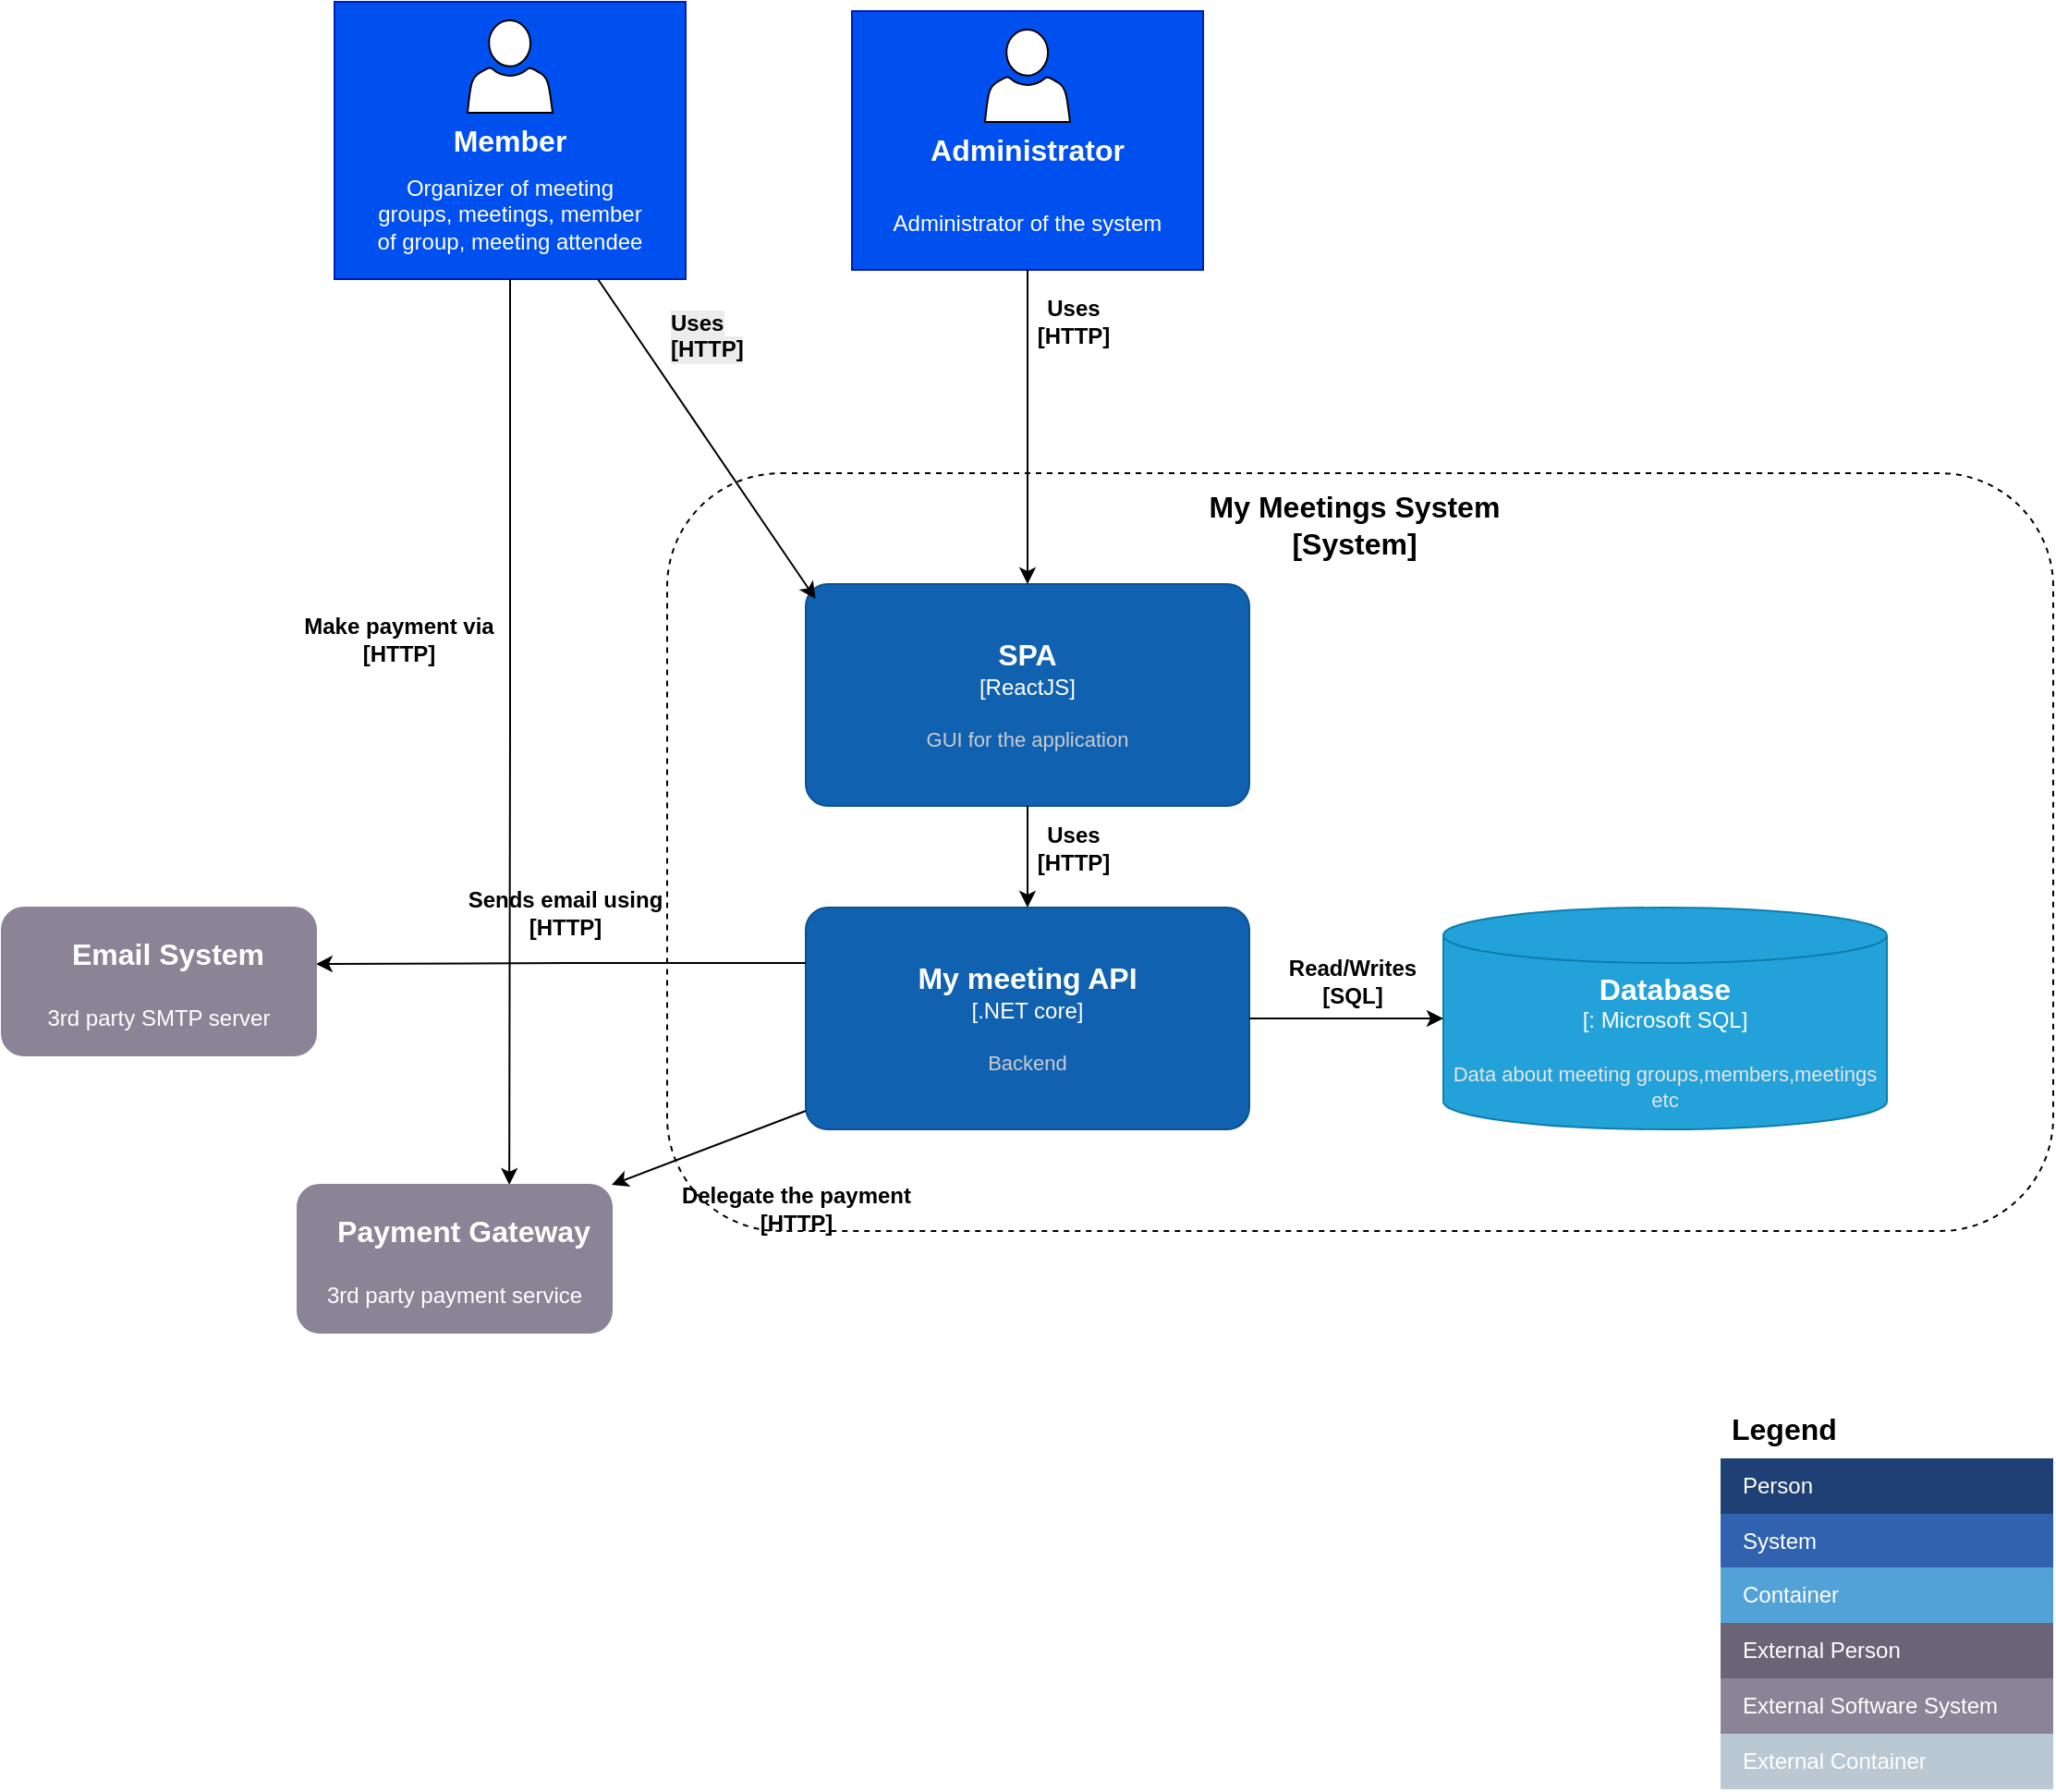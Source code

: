 <mxfile version="28.2.3">
  <diagram name="Trang-1" id="1j9SmmENvWLVRRzYS0KP">
    <mxGraphModel grid="0" page="0" gridSize="10" guides="1" tooltips="1" connect="1" arrows="1" fold="1" pageScale="1" pageWidth="827" pageHeight="1169" math="0" shadow="0">
      <root>
        <mxCell id="0" />
        <mxCell id="1" parent="0" />
        <mxCell id="DOao2Qu0_JT70ofy1Xi4-1" value="" style="rounded=1;whiteSpace=wrap;html=1;dashed=1;" vertex="1" parent="1">
          <mxGeometry x="1068" y="391" width="750" height="410" as="geometry" />
        </mxCell>
        <mxCell id="DOao2Qu0_JT70ofy1Xi4-2" value="" style="rounded=0;whiteSpace=wrap;html=1;fillColor=#0050ef;fontColor=#ffffff;strokeColor=#001DBC;" vertex="1" parent="1">
          <mxGeometry x="888" y="136" width="190" height="150" as="geometry" />
        </mxCell>
        <mxCell id="DOao2Qu0_JT70ofy1Xi4-3" value="" style="sketch=0;pointerEvents=1;shadow=0;dashed=0;html=1;labelPosition=center;verticalLabelPosition=bottom;verticalAlign=top;outlineConnect=0;align=center;shape=mxgraph.office.users.user;" vertex="1" parent="1">
          <mxGeometry x="960" y="146" width="46" height="50" as="geometry" />
        </mxCell>
        <mxCell id="DOao2Qu0_JT70ofy1Xi4-4" value="Member" style="text;html=1;align=center;verticalAlign=middle;whiteSpace=wrap;rounded=0;fontColor=light-dark(#ffffff, #ededed);fontSize=16;fontFamily=Helvetica;fontStyle=1" vertex="1" parent="1">
          <mxGeometry x="953" y="196" width="60" height="30" as="geometry" />
        </mxCell>
        <mxCell id="DOao2Qu0_JT70ofy1Xi4-5" value="Organizer of meeting groups, meetings, member of group, meeting attendee" style="text;html=1;align=center;verticalAlign=middle;whiteSpace=wrap;rounded=0;fontColor=light-dark(#ffffff, #ededed);" vertex="1" parent="1">
          <mxGeometry x="908" y="236" width="150" height="30" as="geometry" />
        </mxCell>
        <mxCell id="DOao2Qu0_JT70ofy1Xi4-6" value="" style="rounded=0;whiteSpace=wrap;html=1;fillColor=#0050ef;fontColor=#ffffff;strokeColor=#001DBC;" vertex="1" parent="1">
          <mxGeometry x="1168" y="141" width="190" height="140" as="geometry" />
        </mxCell>
        <mxCell id="DOao2Qu0_JT70ofy1Xi4-7" value="" style="sketch=0;pointerEvents=1;shadow=0;dashed=0;html=1;labelPosition=center;verticalLabelPosition=bottom;verticalAlign=top;outlineConnect=0;align=center;shape=mxgraph.office.users.user;" vertex="1" parent="1">
          <mxGeometry x="1240" y="151" width="46" height="50" as="geometry" />
        </mxCell>
        <mxCell id="DOao2Qu0_JT70ofy1Xi4-8" value="Administrator" style="text;html=1;align=center;verticalAlign=middle;whiteSpace=wrap;rounded=0;fontColor=light-dark(#ffffff, #ededed);fontSize=16;fontFamily=Helvetica;fontStyle=1" vertex="1" parent="1">
          <mxGeometry x="1233" y="201" width="60" height="30" as="geometry" />
        </mxCell>
        <mxCell id="DOao2Qu0_JT70ofy1Xi4-9" value="Administrator of the system" style="text;html=1;align=center;verticalAlign=middle;whiteSpace=wrap;rounded=0;fontColor=light-dark(#ffffff, #ededed);" vertex="1" parent="1">
          <mxGeometry x="1188" y="241" width="150" height="30" as="geometry" />
        </mxCell>
        <mxCell id="DOao2Qu0_JT70ofy1Xi4-10" value="Legend" style="shape=table;startSize=30;container=1;collapsible=0;childLayout=tableLayout;fontSize=16;align=left;verticalAlign=top;fillColor=none;strokeColor=none;fontColor=light-dark(#000000,#ABABAB);fontStyle=1;spacingLeft=6;spacing=0;resizable=0;" vertex="1" parent="1">
          <mxGeometry x="1638" y="894" width="180" height="209" as="geometry" />
        </mxCell>
        <mxCell id="DOao2Qu0_JT70ofy1Xi4-11" value="" style="shape=tableRow;horizontal=0;startSize=0;swimlaneHead=0;swimlaneBody=0;strokeColor=inherit;top=0;left=0;bottom=0;right=0;collapsible=0;dropTarget=0;fillColor=none;points=[[0,0.5],[1,0.5]];portConstraint=eastwest;fontSize=12;" vertex="1" parent="DOao2Qu0_JT70ofy1Xi4-10">
          <mxGeometry y="30" width="180" height="30" as="geometry" />
        </mxCell>
        <mxCell id="DOao2Qu0_JT70ofy1Xi4-12" value="Person" style="shape=partialRectangle;html=1;whiteSpace=wrap;connectable=0;strokeColor=inherit;overflow=hidden;fillColor=#1E4074;top=0;left=0;bottom=0;right=0;pointerEvents=1;fontSize=12;align=left;fontColor=#FFFFFF;gradientColor=none;spacingLeft=10;spacingRight=4;" vertex="1" parent="DOao2Qu0_JT70ofy1Xi4-11">
          <mxGeometry width="180" height="30" as="geometry">
            <mxRectangle width="180" height="30" as="alternateBounds" />
          </mxGeometry>
        </mxCell>
        <mxCell id="DOao2Qu0_JT70ofy1Xi4-13" value="" style="shape=tableRow;horizontal=0;startSize=0;swimlaneHead=0;swimlaneBody=0;strokeColor=inherit;top=0;left=0;bottom=0;right=0;collapsible=0;dropTarget=0;fillColor=none;points=[[0,0.5],[1,0.5]];portConstraint=eastwest;fontSize=12;" vertex="1" parent="DOao2Qu0_JT70ofy1Xi4-10">
          <mxGeometry y="60" width="180" height="29" as="geometry" />
        </mxCell>
        <mxCell id="DOao2Qu0_JT70ofy1Xi4-14" value="System" style="shape=partialRectangle;html=1;whiteSpace=wrap;connectable=0;strokeColor=inherit;overflow=hidden;fillColor=#3162AF;top=0;left=0;bottom=0;right=0;pointerEvents=1;fontSize=12;align=left;fontColor=#FFFFFF;gradientColor=none;spacingLeft=10;spacingRight=4;" vertex="1" parent="DOao2Qu0_JT70ofy1Xi4-13">
          <mxGeometry width="180" height="29" as="geometry">
            <mxRectangle width="180" height="29" as="alternateBounds" />
          </mxGeometry>
        </mxCell>
        <mxCell id="DOao2Qu0_JT70ofy1Xi4-15" value="" style="shape=tableRow;horizontal=0;startSize=0;swimlaneHead=0;swimlaneBody=0;strokeColor=inherit;top=0;left=0;bottom=0;right=0;collapsible=0;dropTarget=0;fillColor=none;points=[[0,0.5],[1,0.5]];portConstraint=eastwest;fontSize=12;" vertex="1" parent="DOao2Qu0_JT70ofy1Xi4-10">
          <mxGeometry y="89" width="180" height="30" as="geometry" />
        </mxCell>
        <mxCell id="DOao2Qu0_JT70ofy1Xi4-16" value="Container" style="shape=partialRectangle;html=1;whiteSpace=wrap;connectable=0;strokeColor=inherit;overflow=hidden;fillColor=#52a2d8;top=0;left=0;bottom=0;right=0;pointerEvents=1;fontSize=12;align=left;fontColor=#FFFFFF;gradientColor=none;spacingLeft=10;spacingRight=4;" vertex="1" parent="DOao2Qu0_JT70ofy1Xi4-15">
          <mxGeometry width="180" height="30" as="geometry">
            <mxRectangle width="180" height="30" as="alternateBounds" />
          </mxGeometry>
        </mxCell>
        <mxCell id="DOao2Qu0_JT70ofy1Xi4-17" value="" style="shape=tableRow;horizontal=0;startSize=0;swimlaneHead=0;swimlaneBody=0;strokeColor=inherit;top=0;left=0;bottom=0;right=0;collapsible=0;dropTarget=0;fillColor=none;points=[[0,0.5],[1,0.5]];portConstraint=eastwest;fontSize=12;" vertex="1" parent="DOao2Qu0_JT70ofy1Xi4-10">
          <mxGeometry y="119" width="180" height="30" as="geometry" />
        </mxCell>
        <mxCell id="DOao2Qu0_JT70ofy1Xi4-18" value="External Person" style="shape=partialRectangle;html=1;whiteSpace=wrap;connectable=0;strokeColor=inherit;overflow=hidden;fillColor=#6b6477;top=0;left=0;bottom=0;right=0;pointerEvents=1;fontSize=12;align=left;fontColor=#FFFFFF;gradientColor=none;spacingLeft=10;spacingRight=4;" vertex="1" parent="DOao2Qu0_JT70ofy1Xi4-17">
          <mxGeometry width="180" height="30" as="geometry">
            <mxRectangle width="180" height="30" as="alternateBounds" />
          </mxGeometry>
        </mxCell>
        <mxCell id="DOao2Qu0_JT70ofy1Xi4-19" value="" style="shape=tableRow;horizontal=0;startSize=0;swimlaneHead=0;swimlaneBody=0;strokeColor=inherit;top=0;left=0;bottom=0;right=0;collapsible=0;dropTarget=0;fillColor=none;points=[[0,0.5],[1,0.5]];portConstraint=eastwest;fontSize=12;" vertex="1" parent="DOao2Qu0_JT70ofy1Xi4-10">
          <mxGeometry y="149" width="180" height="30" as="geometry" />
        </mxCell>
        <mxCell id="DOao2Qu0_JT70ofy1Xi4-20" value="External Software System" style="shape=partialRectangle;html=1;whiteSpace=wrap;connectable=0;strokeColor=inherit;overflow=hidden;fillColor=#8b8496;top=0;left=0;bottom=0;right=0;pointerEvents=1;fontSize=12;align=left;fontColor=#FFFFFF;gradientColor=none;spacingLeft=10;spacingRight=4;" vertex="1" parent="DOao2Qu0_JT70ofy1Xi4-19">
          <mxGeometry width="180" height="30" as="geometry">
            <mxRectangle width="180" height="30" as="alternateBounds" />
          </mxGeometry>
        </mxCell>
        <mxCell id="DOao2Qu0_JT70ofy1Xi4-21" value="" style="shape=tableRow;horizontal=0;startSize=0;swimlaneHead=0;swimlaneBody=0;strokeColor=inherit;top=0;left=0;bottom=0;right=0;collapsible=0;dropTarget=0;fillColor=none;points=[[0,0.5],[1,0.5]];portConstraint=eastwest;fontSize=12;" vertex="1" parent="DOao2Qu0_JT70ofy1Xi4-10">
          <mxGeometry y="179" width="180" height="30" as="geometry" />
        </mxCell>
        <mxCell id="DOao2Qu0_JT70ofy1Xi4-22" value="&lt;font style=&quot;color: light-dark(rgb(255, 255, 255), rgb(237, 237, 237));&quot;&gt;External Container&lt;/font&gt;" style="shape=partialRectangle;html=1;whiteSpace=wrap;connectable=0;strokeColor=#23445d;overflow=hidden;fillColor=#bac8d3;top=0;left=0;bottom=0;right=0;pointerEvents=1;fontSize=12;align=left;spacingLeft=10;spacingRight=4;" vertex="1" parent="DOao2Qu0_JT70ofy1Xi4-21">
          <mxGeometry width="180" height="30" as="geometry">
            <mxRectangle width="180" height="30" as="alternateBounds" />
          </mxGeometry>
        </mxCell>
        <object placeholders="1" c4Name="SPA" c4Type="ReactJS" c4Description="GUI for the application" label="&lt;font style=&quot;font-size: 16px&quot;&gt;&lt;b&gt;%c4Name%&lt;/b&gt;&lt;/font&gt;&lt;div&gt;[%c4Type%]&lt;/div&gt;&lt;br&gt;&lt;div&gt;&lt;font style=&quot;font-size: 11px&quot;&gt;&lt;font color=&quot;#cccccc&quot;&gt;%c4Description%&lt;/font&gt;&lt;/div&gt;" id="DOao2Qu0_JT70ofy1Xi4-23">
          <mxCell style="rounded=1;whiteSpace=wrap;html=1;labelBackgroundColor=none;fillColor=#1061B0;fontColor=#ffffff;align=center;arcSize=10;strokeColor=#0D5091;metaEdit=1;resizable=0;points=[[0.25,0,0],[0.5,0,0],[0.75,0,0],[1,0.25,0],[1,0.5,0],[1,0.75,0],[0.75,1,0],[0.5,1,0],[0.25,1,0],[0,0.75,0],[0,0.5,0],[0,0.25,0]];" vertex="1" parent="1">
            <mxGeometry x="1143" y="451" width="240" height="120" as="geometry" />
          </mxCell>
        </object>
        <object placeholders="1" c4Name="My meeting API" c4Type=".NET core" c4Description="Backend" label="&lt;font style=&quot;font-size: 16px&quot;&gt;&lt;b&gt;%c4Name%&lt;/b&gt;&lt;/font&gt;&lt;div&gt;[%c4Type%]&lt;/div&gt;&lt;br&gt;&lt;div&gt;&lt;font style=&quot;font-size: 11px&quot;&gt;&lt;font color=&quot;#cccccc&quot;&gt;%c4Description%&lt;/font&gt;&lt;/div&gt;" id="DOao2Qu0_JT70ofy1Xi4-24">
          <mxCell style="rounded=1;whiteSpace=wrap;html=1;labelBackgroundColor=none;fillColor=#1061B0;fontColor=#ffffff;align=center;arcSize=10;strokeColor=#0D5091;metaEdit=1;resizable=0;points=[[0.25,0,0],[0.5,0,0],[0.75,0,0],[1,0.25,0],[1,0.5,0],[1,0.75,0],[0.75,1,0],[0.5,1,0],[0.25,1,0],[0,0.75,0],[0,0.5,0],[0,0.25,0]];" vertex="1" parent="1">
            <mxGeometry x="1143" y="626" width="240" height="120" as="geometry" />
          </mxCell>
        </object>
        <object placeholders="1" c4Name="Database" c4Type="" c4Technology="Microsoft SQL" c4Description="Data about meeting groups,members,meetings etc" label="&lt;font style=&quot;font-size: 16px&quot;&gt;&lt;b&gt;%c4Name%&lt;/b&gt;&lt;/font&gt;&lt;div&gt;[%c4Type%:&amp;nbsp;%c4Technology%]&lt;/div&gt;&lt;br&gt;&lt;div&gt;&lt;font style=&quot;font-size: 11px&quot;&gt;&lt;font color=&quot;#E6E6E6&quot;&gt;%c4Description%&lt;/font&gt;&lt;/div&gt;" id="DOao2Qu0_JT70ofy1Xi4-25">
          <mxCell style="shape=cylinder3;size=15;whiteSpace=wrap;html=1;boundedLbl=1;rounded=0;labelBackgroundColor=none;fillColor=#23A2D9;fontSize=12;fontColor=#ffffff;align=center;strokeColor=#0E7DAD;metaEdit=1;points=[[0.5,0,0],[1,0.25,0],[1,0.5,0],[1,0.75,0],[0.5,1,0],[0,0.75,0],[0,0.5,0],[0,0.25,0]];resizable=0;" vertex="1" parent="1">
            <mxGeometry x="1488" y="626" width="240" height="120" as="geometry" />
          </mxCell>
        </object>
        <mxCell id="DOao2Qu0_JT70ofy1Xi4-26" value="My Meetings System&lt;div&gt;[System]&lt;/div&gt;" style="text;html=1;align=center;verticalAlign=middle;whiteSpace=wrap;rounded=0;fontColor=light-dark(#000000,#EDEDED);fontSize=16;fontFamily=Helvetica;fontStyle=1" vertex="1" parent="1">
          <mxGeometry x="1340.5" y="391" width="197.5" height="55" as="geometry" />
        </mxCell>
        <mxCell id="DOao2Qu0_JT70ofy1Xi4-27" style="edgeStyle=orthogonalEdgeStyle;rounded=0;orthogonalLoop=1;jettySize=auto;html=1;exitX=0.5;exitY=1;exitDx=0;exitDy=0;entryX=0.674;entryY=0;entryDx=0;entryDy=0;entryPerimeter=0;" edge="1" parent="1" source="DOao2Qu0_JT70ofy1Xi4-2" target="DOao2Qu0_JT70ofy1Xi4-46">
          <mxGeometry relative="1" as="geometry" />
        </mxCell>
        <mxCell id="DOao2Qu0_JT70ofy1Xi4-28" style="edgeStyle=orthogonalEdgeStyle;rounded=0;orthogonalLoop=1;jettySize=auto;html=1;exitX=0;exitY=0.25;exitDx=0;exitDy=0;exitPerimeter=0;entryX=0.944;entryY=0.684;entryDx=0;entryDy=0;entryPerimeter=0;" edge="1" parent="1" source="DOao2Qu0_JT70ofy1Xi4-24" target="DOao2Qu0_JT70ofy1Xi4-43">
          <mxGeometry relative="1" as="geometry" />
        </mxCell>
        <mxCell id="DOao2Qu0_JT70ofy1Xi4-29" value="" style="endArrow=classic;html=1;rounded=0;entryX=0.022;entryY=0.067;entryDx=0;entryDy=0;entryPerimeter=0;exitX=0.75;exitY=1;exitDx=0;exitDy=0;" edge="1" parent="1" source="DOao2Qu0_JT70ofy1Xi4-2" target="DOao2Qu0_JT70ofy1Xi4-23">
          <mxGeometry width="50" height="50" relative="1" as="geometry">
            <mxPoint x="1048" y="386" as="sourcePoint" />
            <mxPoint x="1098" y="336" as="targetPoint" />
          </mxGeometry>
        </mxCell>
        <mxCell id="DOao2Qu0_JT70ofy1Xi4-30" style="edgeStyle=orthogonalEdgeStyle;rounded=0;orthogonalLoop=1;jettySize=auto;html=1;exitX=0.5;exitY=1;exitDx=0;exitDy=0;entryX=0.5;entryY=0;entryDx=0;entryDy=0;entryPerimeter=0;" edge="1" parent="1" source="DOao2Qu0_JT70ofy1Xi4-6" target="DOao2Qu0_JT70ofy1Xi4-23">
          <mxGeometry relative="1" as="geometry" />
        </mxCell>
        <mxCell id="DOao2Qu0_JT70ofy1Xi4-31" style="edgeStyle=orthogonalEdgeStyle;rounded=0;orthogonalLoop=1;jettySize=auto;html=1;exitX=0.5;exitY=1;exitDx=0;exitDy=0;exitPerimeter=0;entryX=0.5;entryY=0;entryDx=0;entryDy=0;entryPerimeter=0;" edge="1" parent="1" source="DOao2Qu0_JT70ofy1Xi4-23" target="DOao2Qu0_JT70ofy1Xi4-24">
          <mxGeometry relative="1" as="geometry" />
        </mxCell>
        <mxCell id="DOao2Qu0_JT70ofy1Xi4-32" style="edgeStyle=orthogonalEdgeStyle;rounded=0;orthogonalLoop=1;jettySize=auto;html=1;exitX=1;exitY=0.5;exitDx=0;exitDy=0;exitPerimeter=0;entryX=0;entryY=0.5;entryDx=0;entryDy=0;entryPerimeter=0;" edge="1" parent="1" source="DOao2Qu0_JT70ofy1Xi4-24" target="DOao2Qu0_JT70ofy1Xi4-25">
          <mxGeometry relative="1" as="geometry" />
        </mxCell>
        <mxCell id="DOao2Qu0_JT70ofy1Xi4-33" value="" style="endArrow=classic;html=1;rounded=0;entryX=1;entryY=0;entryDx=0;entryDy=0;exitX=0.75;exitY=1;exitDx=0;exitDy=0;" edge="1" parent="1" target="DOao2Qu0_JT70ofy1Xi4-46">
          <mxGeometry width="50" height="50" relative="1" as="geometry">
            <mxPoint x="1143" y="736" as="sourcePoint" />
            <mxPoint x="1261" y="909" as="targetPoint" />
          </mxGeometry>
        </mxCell>
        <mxCell id="DOao2Qu0_JT70ofy1Xi4-34" value="Uses&lt;br&gt;&lt;div&gt;[HTTP]&lt;/div&gt;" style="text;html=1;align=center;verticalAlign=middle;whiteSpace=wrap;rounded=0;fontColor=light-dark(#000000,#EDEDED);fontSize=12;fontFamily=Helvetica;fontStyle=1" vertex="1" parent="1">
          <mxGeometry x="1193" y="286" width="190" height="45" as="geometry" />
        </mxCell>
        <mxCell id="DOao2Qu0_JT70ofy1Xi4-35" value="&lt;span style=&quot;color: rgb(0, 0, 0); font-family: Helvetica; font-size: 12px; font-style: normal; font-variant-ligatures: normal; font-variant-caps: normal; font-weight: 700; letter-spacing: normal; orphans: 2; text-align: center; text-indent: 0px; text-transform: none; widows: 2; word-spacing: 0px; -webkit-text-stroke-width: 0px; white-space: normal; background-color: rgb(236, 236, 236); text-decoration-thickness: initial; text-decoration-style: initial; text-decoration-color: initial; display: inline !important; float: none;&quot;&gt;Uses&lt;/span&gt;&lt;br style=&quot;forced-color-adjust: none; color: rgb(0, 0, 0); font-family: Helvetica; font-size: 12px; font-style: normal; font-variant-ligatures: normal; font-variant-caps: normal; font-weight: 700; letter-spacing: normal; orphans: 2; text-align: center; text-indent: 0px; text-transform: none; widows: 2; word-spacing: 0px; -webkit-text-stroke-width: 0px; white-space: normal; background-color: rgb(236, 236, 236); text-decoration-thickness: initial; text-decoration-style: initial; text-decoration-color: initial;&quot;&gt;&lt;div style=&quot;forced-color-adjust: none; color: rgb(0, 0, 0); font-family: Helvetica; font-size: 12px; font-style: normal; font-variant-ligatures: normal; font-variant-caps: normal; font-weight: 700; letter-spacing: normal; orphans: 2; text-align: center; text-indent: 0px; text-transform: none; widows: 2; word-spacing: 0px; -webkit-text-stroke-width: 0px; white-space: normal; background-color: rgb(236, 236, 236); text-decoration-thickness: initial; text-decoration-style: initial; text-decoration-color: initial;&quot;&gt;[HTTP]&lt;/div&gt;" style="text;whiteSpace=wrap;html=1;" vertex="1" parent="1">
          <mxGeometry x="1068" y="296" width="70" height="50" as="geometry" />
        </mxCell>
        <mxCell id="DOao2Qu0_JT70ofy1Xi4-36" value="Uses&lt;br&gt;&lt;div&gt;[HTTP]&lt;/div&gt;" style="text;html=1;align=center;verticalAlign=middle;whiteSpace=wrap;rounded=0;fontColor=light-dark(#000000,#EDEDED);fontSize=12;fontFamily=Helvetica;fontStyle=1" vertex="1" parent="1">
          <mxGeometry x="1193" y="571" width="190" height="45" as="geometry" />
        </mxCell>
        <mxCell id="DOao2Qu0_JT70ofy1Xi4-37" value="Make payment via&lt;br&gt;&lt;div&gt;[HTTP]&lt;/div&gt;" style="text;html=1;align=center;verticalAlign=middle;whiteSpace=wrap;rounded=0;fontColor=light-dark(#000000,#EDEDED);fontSize=12;fontFamily=Helvetica;fontStyle=1" vertex="1" parent="1">
          <mxGeometry x="828" y="458.5" width="190" height="45" as="geometry" />
        </mxCell>
        <mxCell id="DOao2Qu0_JT70ofy1Xi4-38" value="Sends email using&lt;br&gt;&lt;div&gt;[HTTP]&lt;/div&gt;" style="text;html=1;align=center;verticalAlign=middle;whiteSpace=wrap;rounded=0;fontColor=light-dark(#000000,#EDEDED);fontSize=12;fontFamily=Helvetica;fontStyle=1" vertex="1" parent="1">
          <mxGeometry x="918" y="606" width="190" height="45" as="geometry" />
        </mxCell>
        <mxCell id="DOao2Qu0_JT70ofy1Xi4-39" value="Delegate the payment&lt;br&gt;&lt;div&gt;[HTTP]&lt;/div&gt;" style="text;html=1;align=center;verticalAlign=middle;whiteSpace=wrap;rounded=0;fontColor=light-dark(#000000,#EDEDED);fontSize=12;fontFamily=Helvetica;fontStyle=1" vertex="1" parent="1">
          <mxGeometry x="1043" y="766" width="190" height="45" as="geometry" />
        </mxCell>
        <mxCell id="DOao2Qu0_JT70ofy1Xi4-40" value="Read/Writes&lt;br&gt;&lt;div&gt;[SQL]&lt;/div&gt;" style="text;html=1;align=center;verticalAlign=middle;whiteSpace=wrap;rounded=0;fontColor=light-dark(#000000,#EDEDED);fontSize=12;fontFamily=Helvetica;fontStyle=1" vertex="1" parent="1">
          <mxGeometry x="1344.25" y="643.5" width="190" height="45" as="geometry" />
        </mxCell>
        <mxCell id="DOao2Qu0_JT70ofy1Xi4-41" value="" style="group" connectable="0" vertex="1" parent="1">
          <mxGeometry x="708" y="626" width="180" height="80" as="geometry" />
        </mxCell>
        <mxCell id="DOao2Qu0_JT70ofy1Xi4-42" value="" style="rounded=1;whiteSpace=wrap;html=1;strokeColor=light-dark(#8B8496,#EDEDED);fillColor=light-dark(#8b8496, #ededed);" vertex="1" parent="DOao2Qu0_JT70ofy1Xi4-41">
          <mxGeometry width="170" height="80" as="geometry" />
        </mxCell>
        <mxCell id="DOao2Qu0_JT70ofy1Xi4-43" value="Email System" style="text;html=1;align=center;verticalAlign=middle;whiteSpace=wrap;rounded=0;fontColor=light-dark(#ffffff, #ededed);fontSize=16;fontFamily=Helvetica;fontStyle=1" vertex="1" parent="DOao2Qu0_JT70ofy1Xi4-41">
          <mxGeometry y="10" width="180" height="30" as="geometry" />
        </mxCell>
        <mxCell id="DOao2Qu0_JT70ofy1Xi4-44" value="3rd party SMTP server" style="text;html=1;align=center;verticalAlign=middle;whiteSpace=wrap;rounded=0;fontColor=light-dark(#ffffff, #ededed);" vertex="1" parent="DOao2Qu0_JT70ofy1Xi4-41">
          <mxGeometry x="10" y="45" width="150" height="30" as="geometry" />
        </mxCell>
        <mxCell id="DOao2Qu0_JT70ofy1Xi4-45" value="" style="group" connectable="0" vertex="1" parent="1">
          <mxGeometry x="868" y="776" width="180" height="80" as="geometry" />
        </mxCell>
        <mxCell id="DOao2Qu0_JT70ofy1Xi4-46" value="" style="rounded=1;whiteSpace=wrap;html=1;strokeColor=light-dark(#8B8496,#EDEDED);fillColor=light-dark(#8b8496, #ededed);" vertex="1" parent="DOao2Qu0_JT70ofy1Xi4-45">
          <mxGeometry width="170" height="80" as="geometry" />
        </mxCell>
        <mxCell id="DOao2Qu0_JT70ofy1Xi4-47" value="Payment Gateway" style="text;html=1;align=center;verticalAlign=middle;whiteSpace=wrap;rounded=0;fontColor=light-dark(#ffffff, #ededed);fontSize=16;fontFamily=Helvetica;fontStyle=1" vertex="1" parent="DOao2Qu0_JT70ofy1Xi4-45">
          <mxGeometry y="10" width="180" height="30" as="geometry" />
        </mxCell>
        <mxCell id="DOao2Qu0_JT70ofy1Xi4-48" value="3rd party payment service" style="text;html=1;align=center;verticalAlign=middle;whiteSpace=wrap;rounded=0;fontColor=light-dark(#ffffff, #ededed);" vertex="1" parent="DOao2Qu0_JT70ofy1Xi4-45">
          <mxGeometry x="10" y="45" width="150" height="30" as="geometry" />
        </mxCell>
      </root>
    </mxGraphModel>
  </diagram>
</mxfile>
